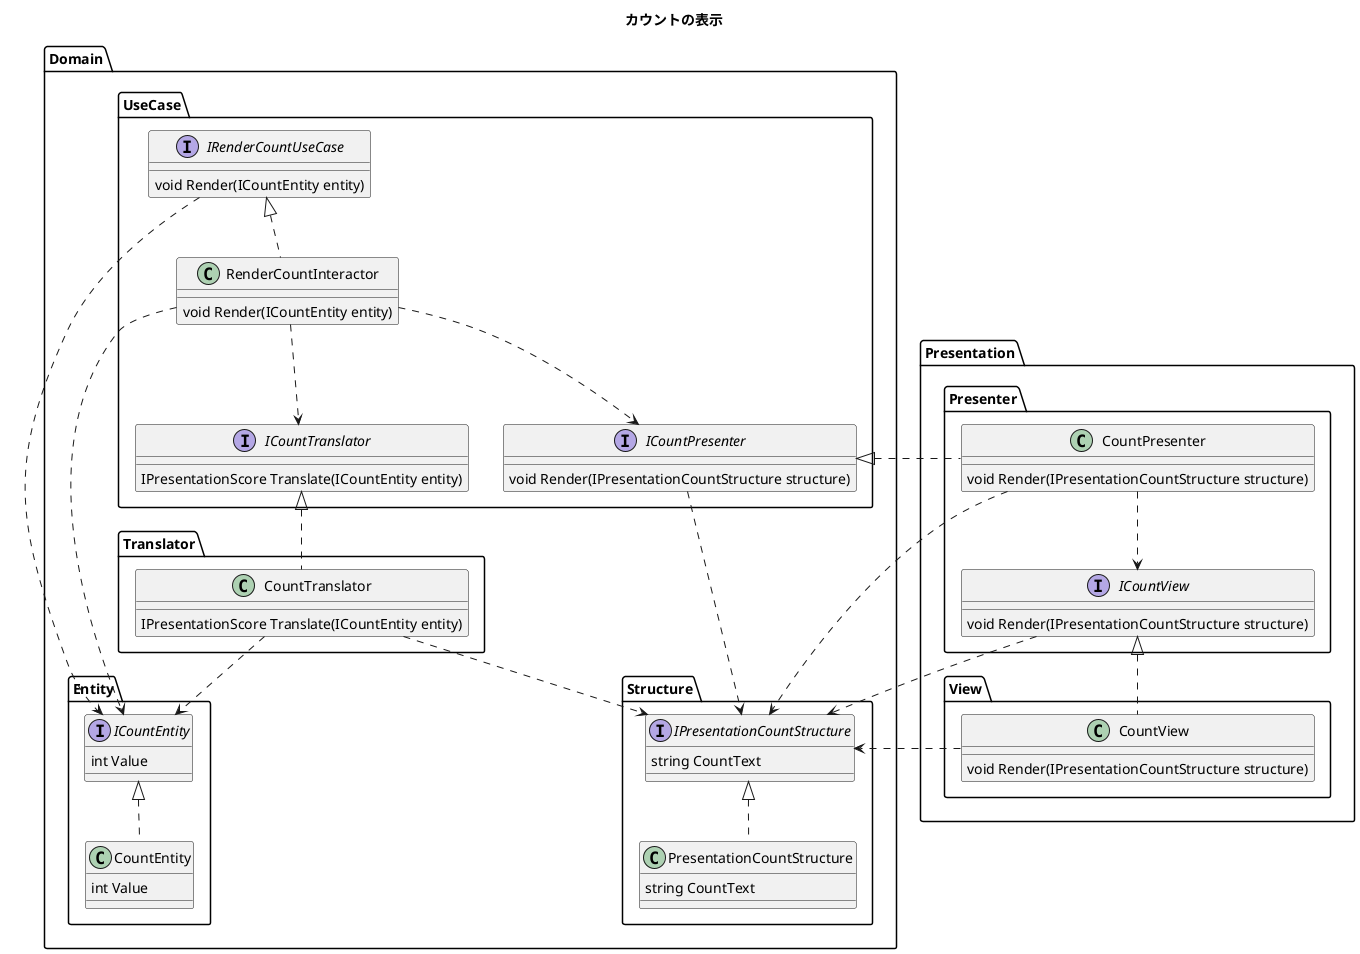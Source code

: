 @startuml
title カウントの表示

package Domain {

    package Entity {

        interface ICountEntity {
            int Value
        }

        class CountEntity {
            int Value
        }
    }

    package Structure {
        interface IPresentationCountStructure {
            string CountText
        }
        class PresentationCountStructure {
            string CountText
        }
    }

    package Translator {
        class CountTranslator {
            IPresentationScore Translate(ICountEntity entity)
        }
    }

    package UseCase {

        interface IRenderCountUseCase {
            void Render(ICountEntity entity)
        }

        interface ICountTranslator {
            IPresentationScore Translate(ICountEntity entity)
        }

        interface ICountPresenter {
            void Render(IPresentationCountStructure structure)
        }

        class RenderCountInteractor {
            void Render(ICountEntity entity)
        }

    }

}

package Presentation {

    package Presenter {
        interface ICountView {
            void Render(IPresentationCountStructure structure)
        }
        class CountPresenter {
            void Render(IPresentationCountStructure structure)
        }
    }

    package View {
        class CountView {
            void Render(IPresentationCountStructure structure)
        }
    }
}

ICountEntity <|.. CountEntity

IPresentationCountStructure <|.. PresentationCountStructure

IRenderCountUseCase <|.. RenderCountInteractor
IRenderCountUseCase ..> ICountEntity

ICountTranslator <|.. CountTranslator
CountTranslator ..> ICountEntity
CountTranslator ..> IPresentationCountStructure

RenderCountInteractor ..> ICountEntity
RenderCountInteractor ..> ICountTranslator
RenderCountInteractor ..> ICountPresenter

ICountPresenter <|.. CountPresenter
ICountPresenter ..> IPresentationCountStructure
CountPresenter ..> ICountView
CountPresenter ..> IPresentationCountStructure

ICountView <|.. CountView
ICountView ..> IPresentationCountStructure
CountView ..> IPresentationCountStructure

@enduml